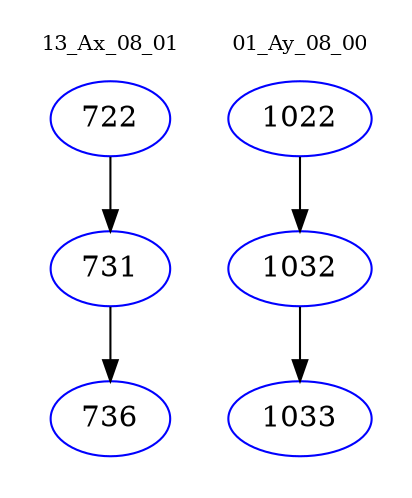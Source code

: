 digraph{
subgraph cluster_0 {
color = white
label = "13_Ax_08_01";
fontsize=10;
T0_722 [label="722", color="blue"]
T0_722 -> T0_731 [color="black"]
T0_731 [label="731", color="blue"]
T0_731 -> T0_736 [color="black"]
T0_736 [label="736", color="blue"]
}
subgraph cluster_1 {
color = white
label = "01_Ay_08_00";
fontsize=10;
T1_1022 [label="1022", color="blue"]
T1_1022 -> T1_1032 [color="black"]
T1_1032 [label="1032", color="blue"]
T1_1032 -> T1_1033 [color="black"]
T1_1033 [label="1033", color="blue"]
}
}
